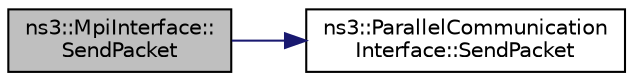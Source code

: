 digraph "ns3::MpiInterface::SendPacket"
{
 // LATEX_PDF_SIZE
  edge [fontname="Helvetica",fontsize="10",labelfontname="Helvetica",labelfontsize="10"];
  node [fontname="Helvetica",fontsize="10",shape=record];
  rankdir="LR";
  Node1 [label="ns3::MpiInterface::\lSendPacket",height=0.2,width=0.4,color="black", fillcolor="grey75", style="filled", fontcolor="black",tooltip="Send a packet to a remote node."];
  Node1 -> Node2 [color="midnightblue",fontsize="10",style="solid",fontname="Helvetica"];
  Node2 [label="ns3::ParallelCommunication\lInterface::SendPacket",height=0.2,width=0.4,color="black", fillcolor="white", style="filled",URL="$classns3_1_1_parallel_communication_interface.html#a0a95966814596b4e668825fb00756639",tooltip="Send a packet to a remote node."];
}
